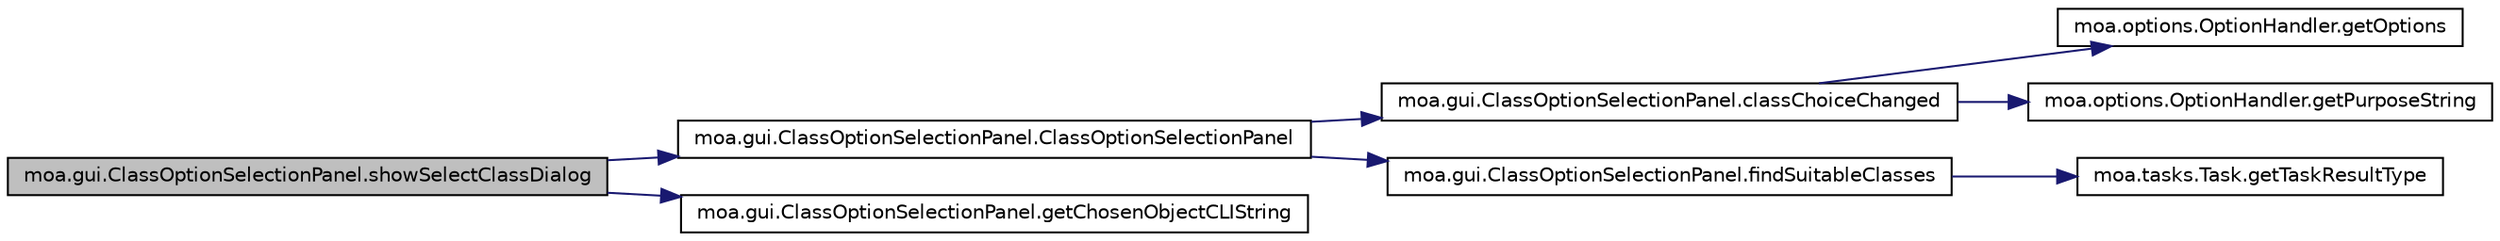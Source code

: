 digraph G
{
  edge [fontname="Helvetica",fontsize="10",labelfontname="Helvetica",labelfontsize="10"];
  node [fontname="Helvetica",fontsize="10",shape=record];
  rankdir=LR;
  Node1 [label="moa.gui.ClassOptionSelectionPanel.showSelectClassDialog",height=0.2,width=0.4,color="black", fillcolor="grey75", style="filled" fontcolor="black"];
  Node1 -> Node2 [color="midnightblue",fontsize="10",style="solid",fontname="Helvetica"];
  Node2 [label="moa.gui.ClassOptionSelectionPanel.ClassOptionSelectionPanel",height=0.2,width=0.4,color="black", fillcolor="white", style="filled",URL="$classmoa_1_1gui_1_1ClassOptionSelectionPanel.html#a2a4b8441ab88838697463d39b36fba2f"];
  Node2 -> Node3 [color="midnightblue",fontsize="10",style="solid",fontname="Helvetica"];
  Node3 [label="moa.gui.ClassOptionSelectionPanel.classChoiceChanged",height=0.2,width=0.4,color="black", fillcolor="white", style="filled",URL="$classmoa_1_1gui_1_1ClassOptionSelectionPanel.html#ab719294dd102789b200584d1148f10b6"];
  Node3 -> Node4 [color="midnightblue",fontsize="10",style="solid",fontname="Helvetica"];
  Node4 [label="moa.options.OptionHandler.getOptions",height=0.2,width=0.4,color="black", fillcolor="white", style="filled",URL="$interfacemoa_1_1options_1_1OptionHandler.html#ad2b9997b96d775bee2b0b95a146f52ca",tooltip="Gets the options of this object."];
  Node3 -> Node5 [color="midnightblue",fontsize="10",style="solid",fontname="Helvetica"];
  Node5 [label="moa.options.OptionHandler.getPurposeString",height=0.2,width=0.4,color="black", fillcolor="white", style="filled",URL="$interfacemoa_1_1options_1_1OptionHandler.html#a46f4328b02118c30977f7ce07051c091",tooltip="Gets the purpose of this object."];
  Node2 -> Node6 [color="midnightblue",fontsize="10",style="solid",fontname="Helvetica"];
  Node6 [label="moa.gui.ClassOptionSelectionPanel.findSuitableClasses",height=0.2,width=0.4,color="black", fillcolor="white", style="filled",URL="$classmoa_1_1gui_1_1ClassOptionSelectionPanel.html#a6d44d73c26c6b511089533bde1f88c64"];
  Node6 -> Node7 [color="midnightblue",fontsize="10",style="solid",fontname="Helvetica"];
  Node7 [label="moa.tasks.Task.getTaskResultType",height=0.2,width=0.4,color="black", fillcolor="white", style="filled",URL="$interfacemoa_1_1tasks_1_1Task.html#a568100cd931416820d1bcc81032301f6",tooltip="Gets the result type of this task."];
  Node1 -> Node8 [color="midnightblue",fontsize="10",style="solid",fontname="Helvetica"];
  Node8 [label="moa.gui.ClassOptionSelectionPanel.getChosenObjectCLIString",height=0.2,width=0.4,color="black", fillcolor="white", style="filled",URL="$classmoa_1_1gui_1_1ClassOptionSelectionPanel.html#a3414315eb0d22c3569772633d5f1dc3d"];
}
